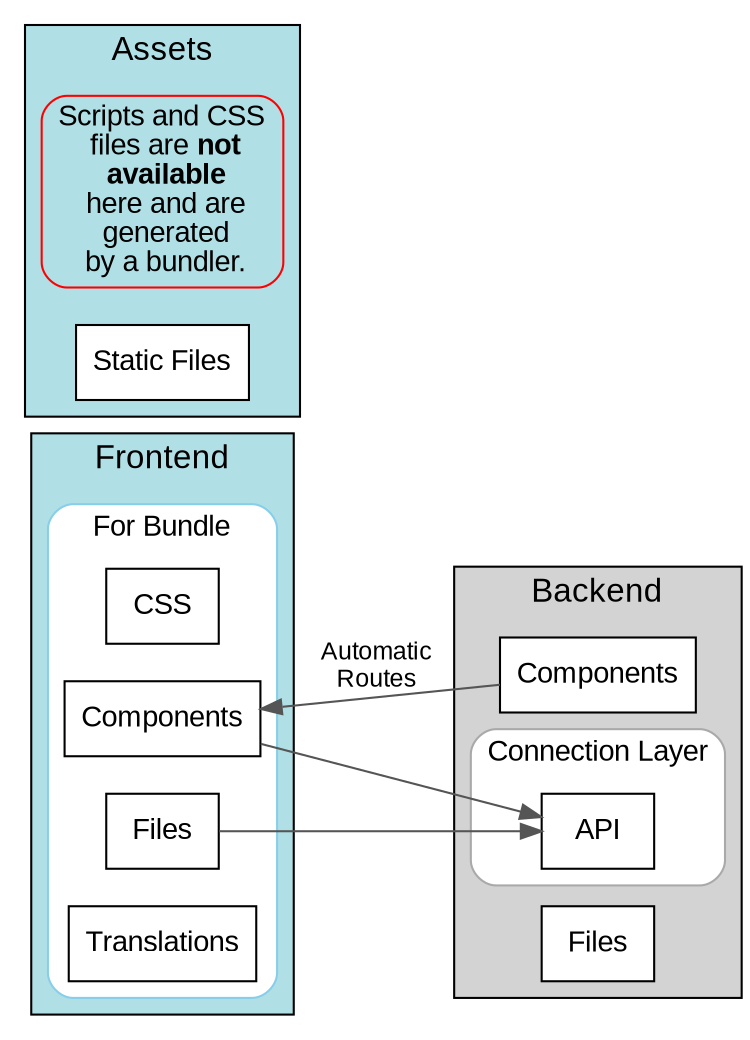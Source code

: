 digraph G {
    rankdir="LR";
    bgcolor="white";
    fontname="Arial";

    node [fontname="Arial", shape=box, style=filled, fillcolor="white"];
    edge [fontname="Arial", color="#555555"];

    // Backend cluster
    subgraph cluster_backend {
        style=filled;
        fillcolor="#D3D3D3";
        label="Backend";
        fontsize=16;

        // Connection Layer subcluster
        subgraph cluster_connection {
            style=rounded;
            color="#A9A9A9";
            label="Connection Layer";
            fontsize=14;
            api [label="API", fillcolor="#FFFFFF"];
        }

        components [label="Components"];
        files [label="Files"];
    }

    // Assets cluster
    subgraph cluster_assets {
        style=filled;
        fillcolor="#B0E0E6";
        label="Assets";
        fontsize=16;
        bundled [color="red", style=rounded, label=<Scripts and CSS<br/> files are <B>not<br/> available</B><br/> here and are<br/> generated<br/> by a bundler.>]
        static [label="Static Files"];
    }

    // Frontend cluster
    subgraph cluster_frontend {
        style=filled;
        fillcolor="#B0E0E6";
        label="Frontend";
        fontsize=16;

        // For Bundle subcluster
        subgraph cluster_bundle {
            style=rounded;
            color="#87CEEB";
            label="For Bundle";
            fontsize=14;
            css [label="CSS"];
            components_2 [label="Components"];
            files_2 [label="Files"];
            translations [label="Translations"];
        }
    }

    // Edges with labels
    components -> components_2 [label="Automatic\nRoutes", fontsize=12];
    components_2 -> api [fontsize=12];
    files_2 -> api [fontsize=12];
}